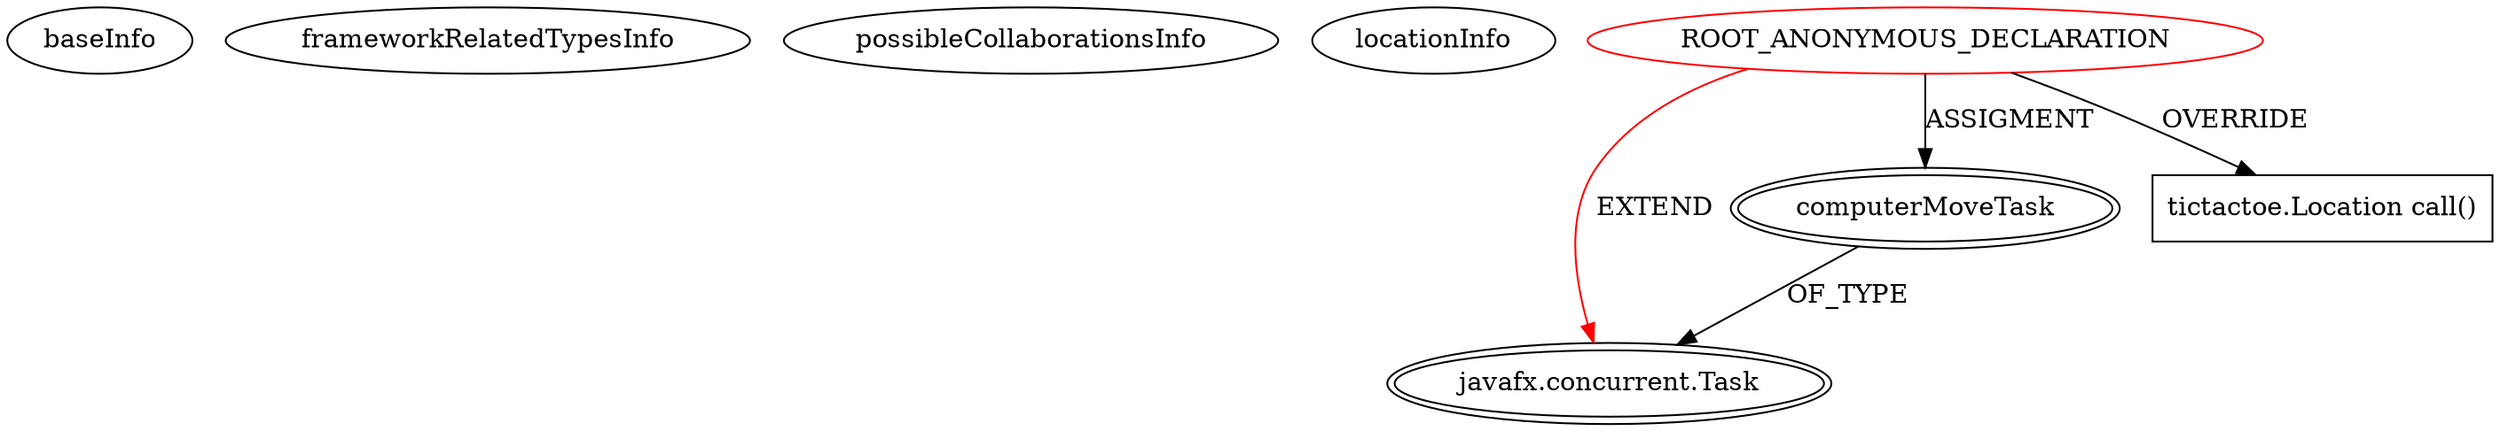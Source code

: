 digraph {
baseInfo[graphId=3266,category="extension_graph",isAnonymous=true,possibleRelation=false]
frameworkRelatedTypesInfo[0="javafx.concurrent.Task"]
possibleCollaborationsInfo[]
locationInfo[projectName="james-d-TicTacToe",filePath="/james-d-TicTacToe/TicTacToe-master/src/tictactoe/GameController.java",contextSignature="void changed(javafx.beans.value.ObservableValue,java.lang.Object,java.lang.Object)",graphId="3266"]
0[label="ROOT_ANONYMOUS_DECLARATION",vertexType="ROOT_ANONYMOUS_DECLARATION",isFrameworkType=false,color=red]
1[label="javafx.concurrent.Task",vertexType="FRAMEWORK_CLASS_TYPE",isFrameworkType=true,peripheries=2]
2[label="computerMoveTask",vertexType="OUTSIDE_VARIABLE_EXPRESION",isFrameworkType=true,peripheries=2]
4[label="tictactoe.Location call()",vertexType="OVERRIDING_METHOD_DECLARATION",isFrameworkType=false,shape=box]
0->1[label="EXTEND",color=red]
0->2[label="ASSIGMENT"]
2->1[label="OF_TYPE"]
0->4[label="OVERRIDE"]
}
